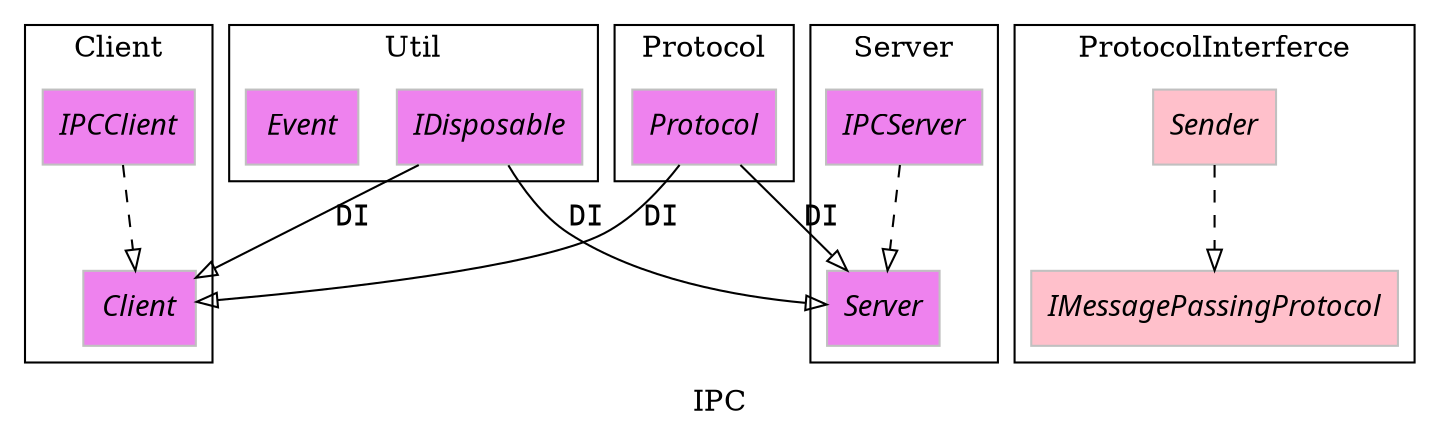 
digraph IPC {
    label="IPC"
    // rankdir=LR
    compound=true;
    // rankdir=TB
    node [color=gray,shape=box,fontname="Source Code Variable ExtraLight Italic",];
    // node [fontname="98WB-1"];
    edge [arrowhead = "empty" fontname="Consolas"]

    subgraph cluster_Client{
      node [style=filled]
      label="Client";
      Client[fillcolor="violet"]
      IPCClient[fillcolor="violet"]
      IPCClient -> Client[style="dashed"]
      rankdir=TB
    }
    subgraph cluster_Server{
      node [style=filled]
      label="Server";
      Server[fillcolor="violet"]
      IPCServer[fillcolor="violet"]
      IPCServer -> Server[style="dashed"]
      rankdir=TB
    }
    subgraph cluster_Protocol{
      node [style=filled]
      label="Protocol";
      Protocol[fillcolor="violet"]
    }
    Protocol -> Server [label="DI"]
    Protocol -> Client [label="DI"]

    subgraph cluster_util{
      node [style=filled]
      label="Util";
      IDisposable[fillcolor="violet"]
      Event[fillcolor="violet"]
      // pos="0,0!"
    }
    IDisposable -> Server [label="DI"]
    IDisposable -> Client [label="DI"]
    subgraph cluster_ProtocolInterferce{
      node [style=filled]
      label="ProtocolInterferce";
      Sender[fillcolor = "pink"]
      IMessagePassingProtocol[fillcolor = "pink"]
      Sender -> IMessagePassingProtocol[style="dashed"]
      rankdir=TB
    }

}